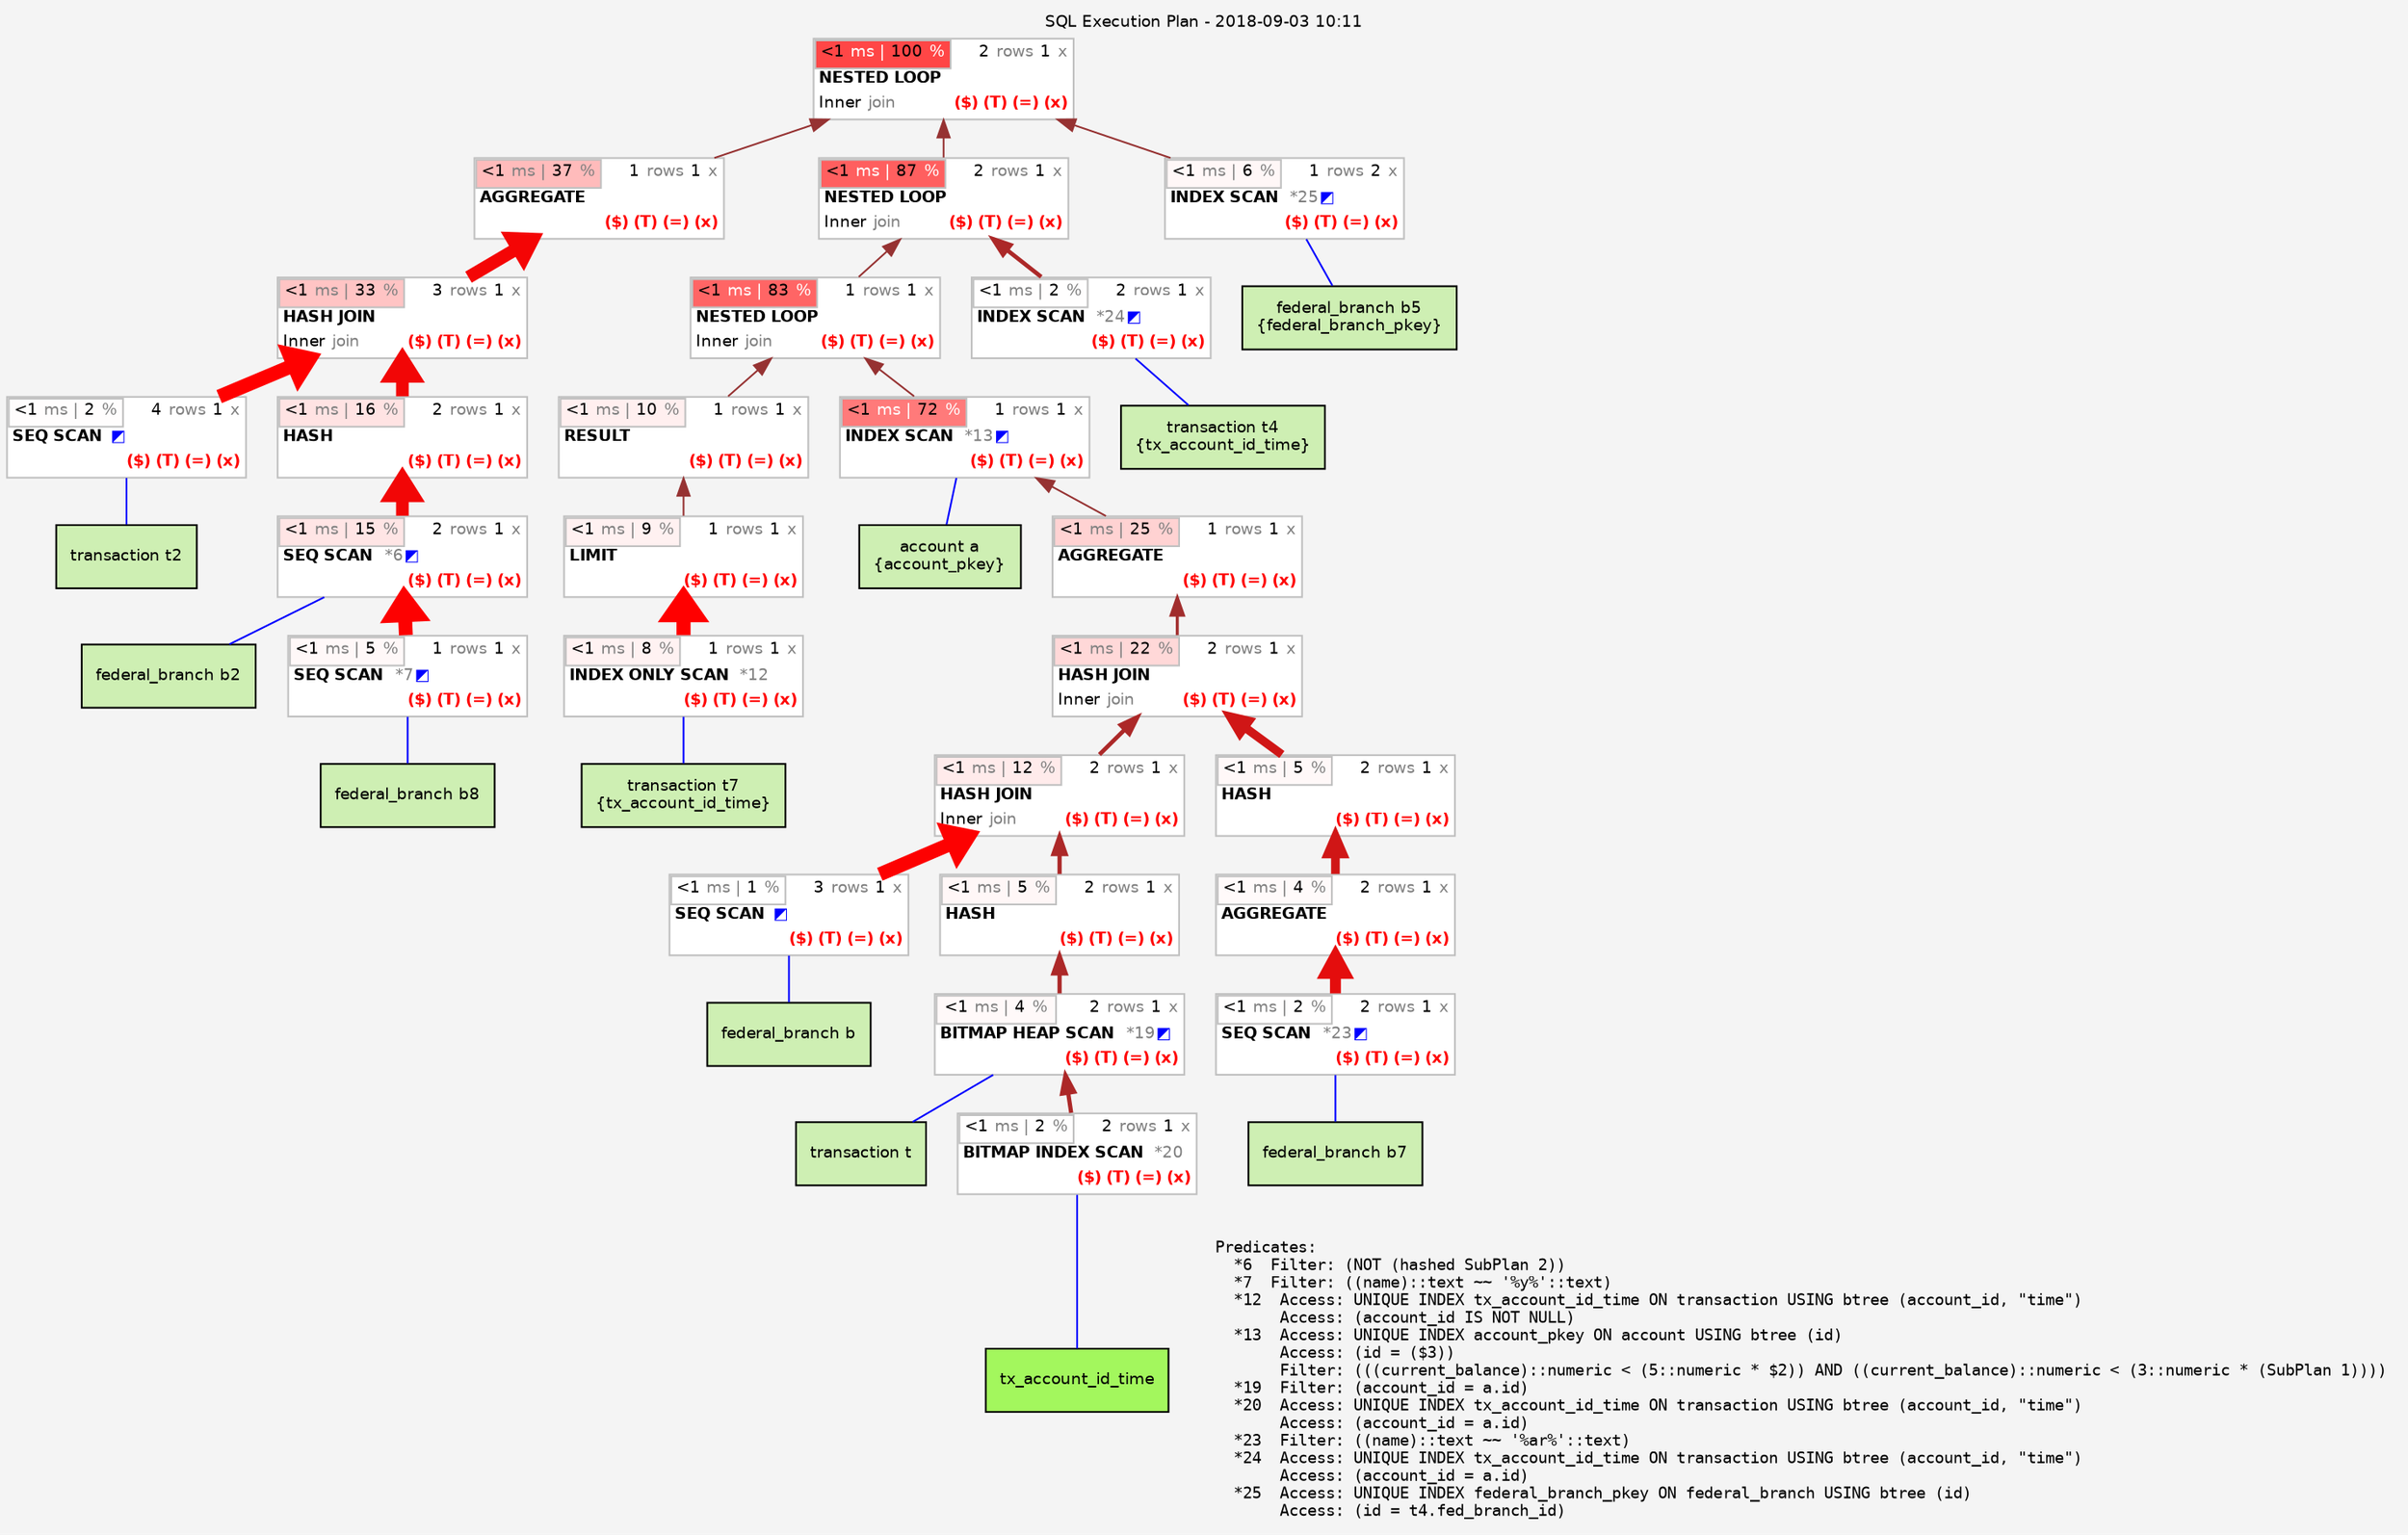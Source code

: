digraph p1 {
  rankdir=BT; ranksep=0.3;
  bgcolor="#f4f4f4";
  graph [fontname = "helvetica", fontsize = 9]; node [fontname = "helvetica", fontsize = 9]; edge [fontname = "helvetica", fontsize = 9];
  labelloc="t"; label="SQL Execution Plan - 2018-09-03 10:11";
subgraph tree {
  1 [shape=none width=0 height=0 margin=0 style="rounded" color="#c0c0c0" label=<<table cellspacing="0" border="1" bgcolor="#ffffff" cellborder="0"><tr><td width="50%" color="#c0c0c0" border="1" bgcolor="#ff4646">&lt;1<font color="#ffffff">&nbsp;ms | </font>100<font color="#ffffff">&nbsp;%</font></td><td align="right">&nbsp;2<font color="#808080"> rows</font>&nbsp;1<font color="#808080"> x</font></td></tr><tr><td colspan="2" align="left"><b>NESTED LOOP</b>&nbsp;</td></tr><tr><td align="left">Inner <font color="#808080">join</font></td><td align="right"><font color="#ff0000"><b>($) (T) (=) (x)</b></font></td></tr></table>>];
  2 [shape=none width=0 height=0 margin=0 style="rounded" color="#c0c0c0" label=<<table cellspacing="0" border="1" bgcolor="#ffffff" cellborder="0"><tr><td width="50%" color="#c0c0c0" border="1" bgcolor="#ffbbbb">&lt;1<font color="#808080">&nbsp;ms | </font>37<font color="#808080">&nbsp;%</font></td><td align="right">&nbsp;1<font color="#808080"> rows</font>&nbsp;1<font color="#808080"> x</font></td></tr><tr><td colspan="2" align="left"><b>AGGREGATE</b>&nbsp;</td></tr><tr><td align="left"></td><td align="right"><font color="#ff0000"><b>($) (T) (=) (x)</b></font></td></tr></table>>];
  3 [shape=none width=0 height=0 margin=0 style="rounded" color="#c0c0c0" label=<<table cellspacing="0" border="1" bgcolor="#ffffff" cellborder="0"><tr><td width="50%" color="#c0c0c0" border="1" bgcolor="#ffc4c4">&lt;1<font color="#808080">&nbsp;ms | </font>33<font color="#808080">&nbsp;%</font></td><td align="right">&nbsp;3<font color="#808080"> rows</font>&nbsp;1<font color="#808080"> x</font></td></tr><tr><td colspan="2" align="left"><b>HASH JOIN</b>&nbsp;</td></tr><tr><td align="left">Inner <font color="#808080">join</font></td><td align="right"><font color="#ff0000"><b>($) (T) (=) (x)</b></font></td></tr></table>>];
  4 [shape=none width=0 height=0 margin=0 style="rounded" color="#c0c0c0" label=<<table cellspacing="0" border="1" bgcolor="#ffffff" cellborder="0"><tr><td width="50%" color="#c0c0c0" border="1" bgcolor="#fffdfd">&lt;1<font color="#808080">&nbsp;ms | </font>2<font color="#808080">&nbsp;%</font></td><td align="right">&nbsp;4<font color="#808080"> rows</font>&nbsp;1<font color="#808080"> x</font></td></tr><tr><td colspan="2" align="left"><b>SEQ SCAN</b>&nbsp;<font color="#0000ff">&#x25e9;</font> </td></tr><tr><td align="left"></td><td align="right"><font color="#ff0000"><b>($) (T) (=) (x)</b></font></td></tr></table>>];
  d4 [shape="box" style="filled" fillcolor="#ceefb3" label=<transaction t2>];
  5 [shape=none width=0 height=0 margin=0 style="rounded" color="#c0c0c0" label=<<table cellspacing="0" border="1" bgcolor="#ffffff" cellborder="0"><tr><td width="50%" color="#c0c0c0" border="1" bgcolor="#ffe3e3">&lt;1<font color="#808080">&nbsp;ms | </font>16<font color="#808080">&nbsp;%</font></td><td align="right">&nbsp;2<font color="#808080"> rows</font>&nbsp;1<font color="#808080"> x</font></td></tr><tr><td colspan="2" align="left"><b>HASH</b>&nbsp;</td></tr><tr><td align="left"></td><td align="right"><font color="#ff0000"><b>($) (T) (=) (x)</b></font></td></tr></table>>];
  6 [shape=none width=0 height=0 margin=0 style="rounded" color="#c0c0c0" label=<<table cellspacing="0" border="1" bgcolor="#ffffff" cellborder="0"><tr><td width="50%" color="#c0c0c0" border="1" bgcolor="#ffe5e5">&lt;1<font color="#808080">&nbsp;ms | </font>15<font color="#808080">&nbsp;%</font></td><td align="right">&nbsp;2<font color="#808080"> rows</font>&nbsp;1<font color="#808080"> x</font></td></tr><tr><td colspan="2" align="left"><b>SEQ SCAN</b><font color="#808080">&nbsp;&nbsp;*6</font><font color="#0000ff">&#x25e9;</font> </td></tr><tr><td align="left"></td><td align="right"><font color="#ff0000"><b>($) (T) (=) (x)</b></font></td></tr></table>>];
  d6 [shape="box" style="filled" fillcolor="#ceefb3" label=<federal_branch b2>];
  7 [shape=none width=0 height=0 margin=0 style="rounded" color="#c0c0c0" label=<<table cellspacing="0" border="1" bgcolor="#ffffff" cellborder="0"><tr><td width="50%" color="#c0c0c0" border="1" bgcolor="#fff8f8">&lt;1<font color="#808080">&nbsp;ms | </font>5<font color="#808080">&nbsp;%</font></td><td align="right">&nbsp;1<font color="#808080"> rows</font>&nbsp;1<font color="#808080"> x</font></td></tr><tr><td colspan="2" align="left"><b>SEQ SCAN</b><font color="#808080">&nbsp;&nbsp;*7</font><font color="#0000ff">&#x25e9;</font> </td></tr><tr><td align="left"></td><td align="right"><font color="#ff0000"><b>($) (T) (=) (x)</b></font></td></tr></table>>];
  d7 [shape="box" style="filled" fillcolor="#ceefb3" label=<federal_branch b8>];
  8 [shape=none width=0 height=0 margin=0 style="rounded" color="#c0c0c0" label=<<table cellspacing="0" border="1" bgcolor="#ffffff" cellborder="0"><tr><td width="50%" color="#c0c0c0" border="1" bgcolor="#ff5f5f">&lt;1<font color="#ffffff">&nbsp;ms | </font>87<font color="#ffffff">&nbsp;%</font></td><td align="right">&nbsp;2<font color="#808080"> rows</font>&nbsp;1<font color="#808080"> x</font></td></tr><tr><td colspan="2" align="left"><b>NESTED LOOP</b>&nbsp;</td></tr><tr><td align="left">Inner <font color="#808080">join</font></td><td align="right"><font color="#ff0000"><b>($) (T) (=) (x)</b></font></td></tr></table>>];
  9 [shape=none width=0 height=0 margin=0 style="rounded" color="#c0c0c0" label=<<table cellspacing="0" border="1" bgcolor="#ffffff" cellborder="0"><tr><td width="50%" color="#c0c0c0" border="1" bgcolor="#ff6565">&lt;1<font color="#ffffff">&nbsp;ms | </font>83<font color="#ffffff">&nbsp;%</font></td><td align="right">&nbsp;1<font color="#808080"> rows</font>&nbsp;1<font color="#808080"> x</font></td></tr><tr><td colspan="2" align="left"><b>NESTED LOOP</b>&nbsp;</td></tr><tr><td align="left">Inner <font color="#808080">join</font></td><td align="right"><font color="#ff0000"><b>($) (T) (=) (x)</b></font></td></tr></table>>];
  10 [shape=none width=0 height=0 margin=0 style="rounded" color="#c0c0c0" label=<<table cellspacing="0" border="1" bgcolor="#ffffff" cellborder="0"><tr><td width="50%" color="#c0c0c0" border="1" bgcolor="#ffefef">&lt;1<font color="#808080">&nbsp;ms | </font>10<font color="#808080">&nbsp;%</font></td><td align="right">&nbsp;1<font color="#808080"> rows</font>&nbsp;1<font color="#808080"> x</font></td></tr><tr><td colspan="2" align="left"><b>RESULT</b>&nbsp;</td></tr><tr><td align="left"></td><td align="right"><font color="#ff0000"><b>($) (T) (=) (x)</b></font></td></tr></table>>];
  11 [shape=none width=0 height=0 margin=0 style="rounded" color="#c0c0c0" label=<<table cellspacing="0" border="1" bgcolor="#ffffff" cellborder="0"><tr><td width="50%" color="#c0c0c0" border="1" bgcolor="#fff1f1">&lt;1<font color="#808080">&nbsp;ms | </font>9<font color="#808080">&nbsp;%</font></td><td align="right">&nbsp;1<font color="#808080"> rows</font>&nbsp;1<font color="#808080"> x</font></td></tr><tr><td colspan="2" align="left"><b>LIMIT</b>&nbsp;</td></tr><tr><td align="left"></td><td align="right"><font color="#ff0000"><b>($) (T) (=) (x)</b></font></td></tr></table>>];
  12 [shape=none width=0 height=0 margin=0 style="rounded" color="#c0c0c0" label=<<table cellspacing="0" border="1" bgcolor="#ffffff" cellborder="0"><tr><td width="50%" color="#c0c0c0" border="1" bgcolor="#fff2f2">&lt;1<font color="#808080">&nbsp;ms | </font>8<font color="#808080">&nbsp;%</font></td><td align="right">&nbsp;1<font color="#808080"> rows</font>&nbsp;1<font color="#808080"> x</font></td></tr><tr><td colspan="2" align="left"><b>INDEX ONLY SCAN</b><font color="#808080">&nbsp;&nbsp;*12</font></td></tr><tr><td align="left"></td><td align="right"><font color="#ff0000"><b>($) (T) (=) (x)</b></font></td></tr></table>>];
  d12 [shape="box" style="filled" fillcolor="#ceefb3" label=<transaction t7<br/>{tx_account_id_time}>];
  13 [shape=none width=0 height=0 margin=0 style="rounded" color="#c0c0c0" label=<<table cellspacing="0" border="1" bgcolor="#ffffff" cellborder="0"><tr><td width="50%" color="#c0c0c0" border="1" bgcolor="#ff7a7a">&lt;1<font color="#ffffff">&nbsp;ms | </font>72<font color="#ffffff">&nbsp;%</font></td><td align="right">&nbsp;1<font color="#808080"> rows</font>&nbsp;1<font color="#808080"> x</font></td></tr><tr><td colspan="2" align="left"><b>INDEX SCAN</b><font color="#808080">&nbsp;&nbsp;*13</font><font color="#0000ff">&#x25e9;</font> </td></tr><tr><td align="left"></td><td align="right"><font color="#ff0000"><b>($) (T) (=) (x)</b></font></td></tr></table>>];
  d13 [shape="box" style="filled" fillcolor="#ceefb3" label=<account a<br/>{account_pkey}>];
  14 [shape=none width=0 height=0 margin=0 style="rounded" color="#c0c0c0" label=<<table cellspacing="0" border="1" bgcolor="#ffffff" cellborder="0"><tr><td width="50%" color="#c0c0c0" border="1" bgcolor="#ffd2d2">&lt;1<font color="#808080">&nbsp;ms | </font>25<font color="#808080">&nbsp;%</font></td><td align="right">&nbsp;1<font color="#808080"> rows</font>&nbsp;1<font color="#808080"> x</font></td></tr><tr><td colspan="2" align="left"><b>AGGREGATE</b>&nbsp;</td></tr><tr><td align="left"></td><td align="right"><font color="#ff0000"><b>($) (T) (=) (x)</b></font></td></tr></table>>];
  15 [shape=none width=0 height=0 margin=0 style="rounded" color="#c0c0c0" label=<<table cellspacing="0" border="1" bgcolor="#ffffff" cellborder="0"><tr><td width="50%" color="#c0c0c0" border="1" bgcolor="#ffd8d8">&lt;1<font color="#808080">&nbsp;ms | </font>22<font color="#808080">&nbsp;%</font></td><td align="right">&nbsp;2<font color="#808080"> rows</font>&nbsp;1<font color="#808080"> x</font></td></tr><tr><td colspan="2" align="left"><b>HASH JOIN</b>&nbsp;</td></tr><tr><td align="left">Inner <font color="#808080">join</font></td><td align="right"><font color="#ff0000"><b>($) (T) (=) (x)</b></font></td></tr></table>>];
  16 [shape=none width=0 height=0 margin=0 style="rounded" color="#c0c0c0" label=<<table cellspacing="0" border="1" bgcolor="#ffffff" cellborder="0"><tr><td width="50%" color="#c0c0c0" border="1" bgcolor="#ffebeb">&lt;1<font color="#808080">&nbsp;ms | </font>12<font color="#808080">&nbsp;%</font></td><td align="right">&nbsp;2<font color="#808080"> rows</font>&nbsp;1<font color="#808080"> x</font></td></tr><tr><td colspan="2" align="left"><b>HASH JOIN</b>&nbsp;</td></tr><tr><td align="left">Inner <font color="#808080">join</font></td><td align="right"><font color="#ff0000"><b>($) (T) (=) (x)</b></font></td></tr></table>>];
  17 [shape=none width=0 height=0 margin=0 style="rounded" color="#c0c0c0" label=<<table cellspacing="0" border="1" bgcolor="#ffffff" cellborder="0"><tr><td width="50%" color="#c0c0c0" border="1" bgcolor="#ffffff">&lt;1<font color="#808080">&nbsp;ms | </font>1<font color="#808080">&nbsp;%</font></td><td align="right">&nbsp;3<font color="#808080"> rows</font>&nbsp;1<font color="#808080"> x</font></td></tr><tr><td colspan="2" align="left"><b>SEQ SCAN</b>&nbsp;<font color="#0000ff">&#x25e9;</font> </td></tr><tr><td align="left"></td><td align="right"><font color="#ff0000"><b>($) (T) (=) (x)</b></font></td></tr></table>>];
  d17 [shape="box" style="filled" fillcolor="#ceefb3" label=<federal_branch b>];
  18 [shape=none width=0 height=0 margin=0 style="rounded" color="#c0c0c0" label=<<table cellspacing="0" border="1" bgcolor="#ffffff" cellborder="0"><tr><td width="50%" color="#c0c0c0" border="1" bgcolor="#fff7f7">&lt;1<font color="#808080">&nbsp;ms | </font>5<font color="#808080">&nbsp;%</font></td><td align="right">&nbsp;2<font color="#808080"> rows</font>&nbsp;1<font color="#808080"> x</font></td></tr><tr><td colspan="2" align="left"><b>HASH</b>&nbsp;</td></tr><tr><td align="left"></td><td align="right"><font color="#ff0000"><b>($) (T) (=) (x)</b></font></td></tr></table>>];
  19 [shape=none width=0 height=0 margin=0 style="rounded" color="#c0c0c0" label=<<table cellspacing="0" border="1" bgcolor="#ffffff" cellborder="0"><tr><td width="50%" color="#c0c0c0" border="1" bgcolor="#fff9f9">&lt;1<font color="#808080">&nbsp;ms | </font>4<font color="#808080">&nbsp;%</font></td><td align="right">&nbsp;2<font color="#808080"> rows</font>&nbsp;1<font color="#808080"> x</font></td></tr><tr><td colspan="2" align="left"><b>BITMAP HEAP SCAN</b><font color="#808080">&nbsp;&nbsp;*19</font><font color="#0000ff">&#x25e9;</font> </td></tr><tr><td align="left"></td><td align="right"><font color="#ff0000"><b>($) (T) (=) (x)</b></font></td></tr></table>>];
  d19 [shape="box" style="filled" fillcolor="#ceefb3" label=<transaction t>];
  20 [shape=none width=0 height=0 margin=0 style="rounded" color="#c0c0c0" label=<<table cellspacing="0" border="1" bgcolor="#ffffff" cellborder="0"><tr><td width="50%" color="#c0c0c0" border="1" bgcolor="#fffefe">&lt;1<font color="#808080">&nbsp;ms | </font>2<font color="#808080">&nbsp;%</font></td><td align="right">&nbsp;2<font color="#808080"> rows</font>&nbsp;1<font color="#808080"> x</font></td></tr><tr><td colspan="2" align="left"><b>BITMAP INDEX SCAN</b><font color="#808080">&nbsp;&nbsp;*20</font></td></tr><tr><td align="left"></td><td align="right"><font color="#ff0000"><b>($) (T) (=) (x)</b></font></td></tr></table>>];
  i20 [shape="box" style="filled" fillcolor="#a3f75d" label=<tx_account_id_time>];
  21 [shape=none width=0 height=0 margin=0 style="rounded" color="#c0c0c0" label=<<table cellspacing="0" border="1" bgcolor="#ffffff" cellborder="0"><tr><td width="50%" color="#c0c0c0" border="1" bgcolor="#fff8f8">&lt;1<font color="#808080">&nbsp;ms | </font>5<font color="#808080">&nbsp;%</font></td><td align="right">&nbsp;2<font color="#808080"> rows</font>&nbsp;1<font color="#808080"> x</font></td></tr><tr><td colspan="2" align="left"><b>HASH</b>&nbsp;</td></tr><tr><td align="left"></td><td align="right"><font color="#ff0000"><b>($) (T) (=) (x)</b></font></td></tr></table>>];
  22 [shape=none width=0 height=0 margin=0 style="rounded" color="#c0c0c0" label=<<table cellspacing="0" border="1" bgcolor="#ffffff" cellborder="0"><tr><td width="50%" color="#c0c0c0" border="1" bgcolor="#fffafa">&lt;1<font color="#808080">&nbsp;ms | </font>4<font color="#808080">&nbsp;%</font></td><td align="right">&nbsp;2<font color="#808080"> rows</font>&nbsp;1<font color="#808080"> x</font></td></tr><tr><td colspan="2" align="left"><b>AGGREGATE</b>&nbsp;</td></tr><tr><td align="left"></td><td align="right"><font color="#ff0000"><b>($) (T) (=) (x)</b></font></td></tr></table>>];
  23 [shape=none width=0 height=0 margin=0 style="rounded" color="#c0c0c0" label=<<table cellspacing="0" border="1" bgcolor="#ffffff" cellborder="0"><tr><td width="50%" color="#c0c0c0" border="1" bgcolor="#fffefe">&lt;1<font color="#808080">&nbsp;ms | </font>2<font color="#808080">&nbsp;%</font></td><td align="right">&nbsp;2<font color="#808080"> rows</font>&nbsp;1<font color="#808080"> x</font></td></tr><tr><td colspan="2" align="left"><b>SEQ SCAN</b><font color="#808080">&nbsp;&nbsp;*23</font><font color="#0000ff">&#x25e9;</font> </td></tr><tr><td align="left"></td><td align="right"><font color="#ff0000"><b>($) (T) (=) (x)</b></font></td></tr></table>>];
  d23 [shape="box" style="filled" fillcolor="#ceefb3" label=<federal_branch b7>];
  24 [shape=none width=0 height=0 margin=0 style="rounded" color="#c0c0c0" label=<<table cellspacing="0" border="1" bgcolor="#ffffff" cellborder="0"><tr><td width="50%" color="#c0c0c0" border="1" bgcolor="#fffefe">&lt;1<font color="#808080">&nbsp;ms | </font>2<font color="#808080">&nbsp;%</font></td><td align="right">&nbsp;2<font color="#808080"> rows</font>&nbsp;1<font color="#808080"> x</font></td></tr><tr><td colspan="2" align="left"><b>INDEX SCAN</b><font color="#808080">&nbsp;&nbsp;*24</font><font color="#0000ff">&#x25e9;</font> </td></tr><tr><td align="left"></td><td align="right"><font color="#ff0000"><b>($) (T) (=) (x)</b></font></td></tr></table>>];
  d24 [shape="box" style="filled" fillcolor="#ceefb3" label=<transaction t4<br/>{tx_account_id_time}>];
  25 [shape=none width=0 height=0 margin=0 style="rounded" color="#c0c0c0" label=<<table cellspacing="0" border="1" bgcolor="#ffffff" cellborder="0"><tr><td width="50%" color="#c0c0c0" border="1" bgcolor="#fff7f7">&lt;1<font color="#808080">&nbsp;ms | </font>6<font color="#808080">&nbsp;%</font></td><td align="right">&nbsp;1<font color="#808080"> rows</font>&nbsp;2<font color="#808080"> x</font></td></tr><tr><td colspan="2" align="left"><b>INDEX SCAN</b><font color="#808080">&nbsp;&nbsp;*25</font><font color="#0000ff">&#x25e9;</font> </td></tr><tr><td align="left"></td><td align="right"><font color="#ff0000"><b>($) (T) (=) (x)</b></font></td></tr></table>>];
  d25 [shape="box" style="filled" fillcolor="#ceefb3" label=<federal_branch b5<br/>{federal_branch_pkey}>];
  2 -> 1 [color="#963232" penwidth=1.0];
  3 -> 2 [color="#f4 5 5" penwidth=7.3];
  4 -> 3 [color="#ff 0 0" penwidth=8.0];
  d4 -> 4 [color="blue" arrowhead=none penwidth=1];
  5 -> 3 [color="#f2 6 6" penwidth=7.2];
  6 -> 5 [color="#f2 6 6" penwidth=7.2];
  d6 -> 6 [color="blue" arrowhead=none penwidth=1];
  7 -> 6 [color="#fd 1 1" penwidth=7.9];
  d7 -> 7 [color="blue" arrowhead=none penwidth=1];
  8 -> 1 [color="#963232" penwidth=1.0];
  9 -> 8 [color="#963232" penwidth=1.0];
  10 -> 9 [color="#963232" penwidth=1.0];
  11 -> 10 [color="#963232" penwidth=1.0];
  12 -> 11 [color="#ff 0 0" penwidth=8.0];
  d12 -> 12 [color="blue" arrowhead=none penwidth=1];
  13 -> 9 [color="#963232" penwidth=1.0];
  d13 -> 13 [color="blue" arrowhead=none penwidth=1];
  14 -> 13 [color="#963232" penwidth=1.0];
  15 -> 14 [color="#a12d2d" penwidth=1.7];
  16 -> 15 [color="#ac2828" penwidth=2.4];
  17 -> 16 [color="#fd 1 1" penwidth=7.9];
  d17 -> 17 [color="blue" arrowhead=none penwidth=1];
  18 -> 16 [color="#ac2828" penwidth=2.4];
  19 -> 18 [color="#ac2828" penwidth=2.4];
  d19 -> 19 [color="blue" arrowhead=none penwidth=1];
  20 -> 19 [color="#ac2828" penwidth=2.4];
  i20 -> 20 [color="blue" arrowhead=none penwidth=1];
  21 -> 15 [color="#d01616" penwidth=4.9];
  22 -> 21 [color="#d01616" penwidth=4.9];
  23 -> 22 [color="#e4 d d" penwidth=6.2];
  d23 -> 23 [color="blue" arrowhead=none penwidth=1];
  24 -> 8 [color="#ac2828" penwidth=2.4];
  d24 -> 24 [color="blue" arrowhead=none penwidth=1];
  25 -> 1 [color="#963232" penwidth=1.0];
  d25 -> 25 [color="blue" arrowhead=none penwidth=1];
}
subgraph key {
    rank=min; p [fontname = "monospace", shape=plaintext, style=solid, label="Predicates:\l  *6  Filter: (NOT (hashed SubPlan 2))\l  *7  Filter: ((name)::text ~~ '%y%'::text)\l  *12  Access: UNIQUE INDEX tx_account_id_time ON transaction USING btree (account_id, \"time\")\l       Access: (account_id IS NOT NULL)\l  *13  Access: UNIQUE INDEX account_pkey ON account USING btree (id)\l       Access: (id = ($3))\l       Filter: (((current_balance)::numeric < (5::numeric * $2)) AND ((current_balance)::numeric < (3::numeric * (SubPlan 1))))\l  *19  Filter: (account_id = a.id)\l  *20  Access: UNIQUE INDEX tx_account_id_time ON transaction USING btree (account_id, \"time\")\l       Access: (account_id = a.id)\l  *23  Filter: ((name)::text ~~ '%ar%'::text)\l  *24  Access: UNIQUE INDEX tx_account_id_time ON transaction USING btree (account_id, \"time\")\l       Access: (account_id = a.id)\l  *25  Access: UNIQUE INDEX federal_branch_pkey ON federal_branch USING btree (id)\l       Access: (id = t4.fed_branch_id)\l"];
}
}
